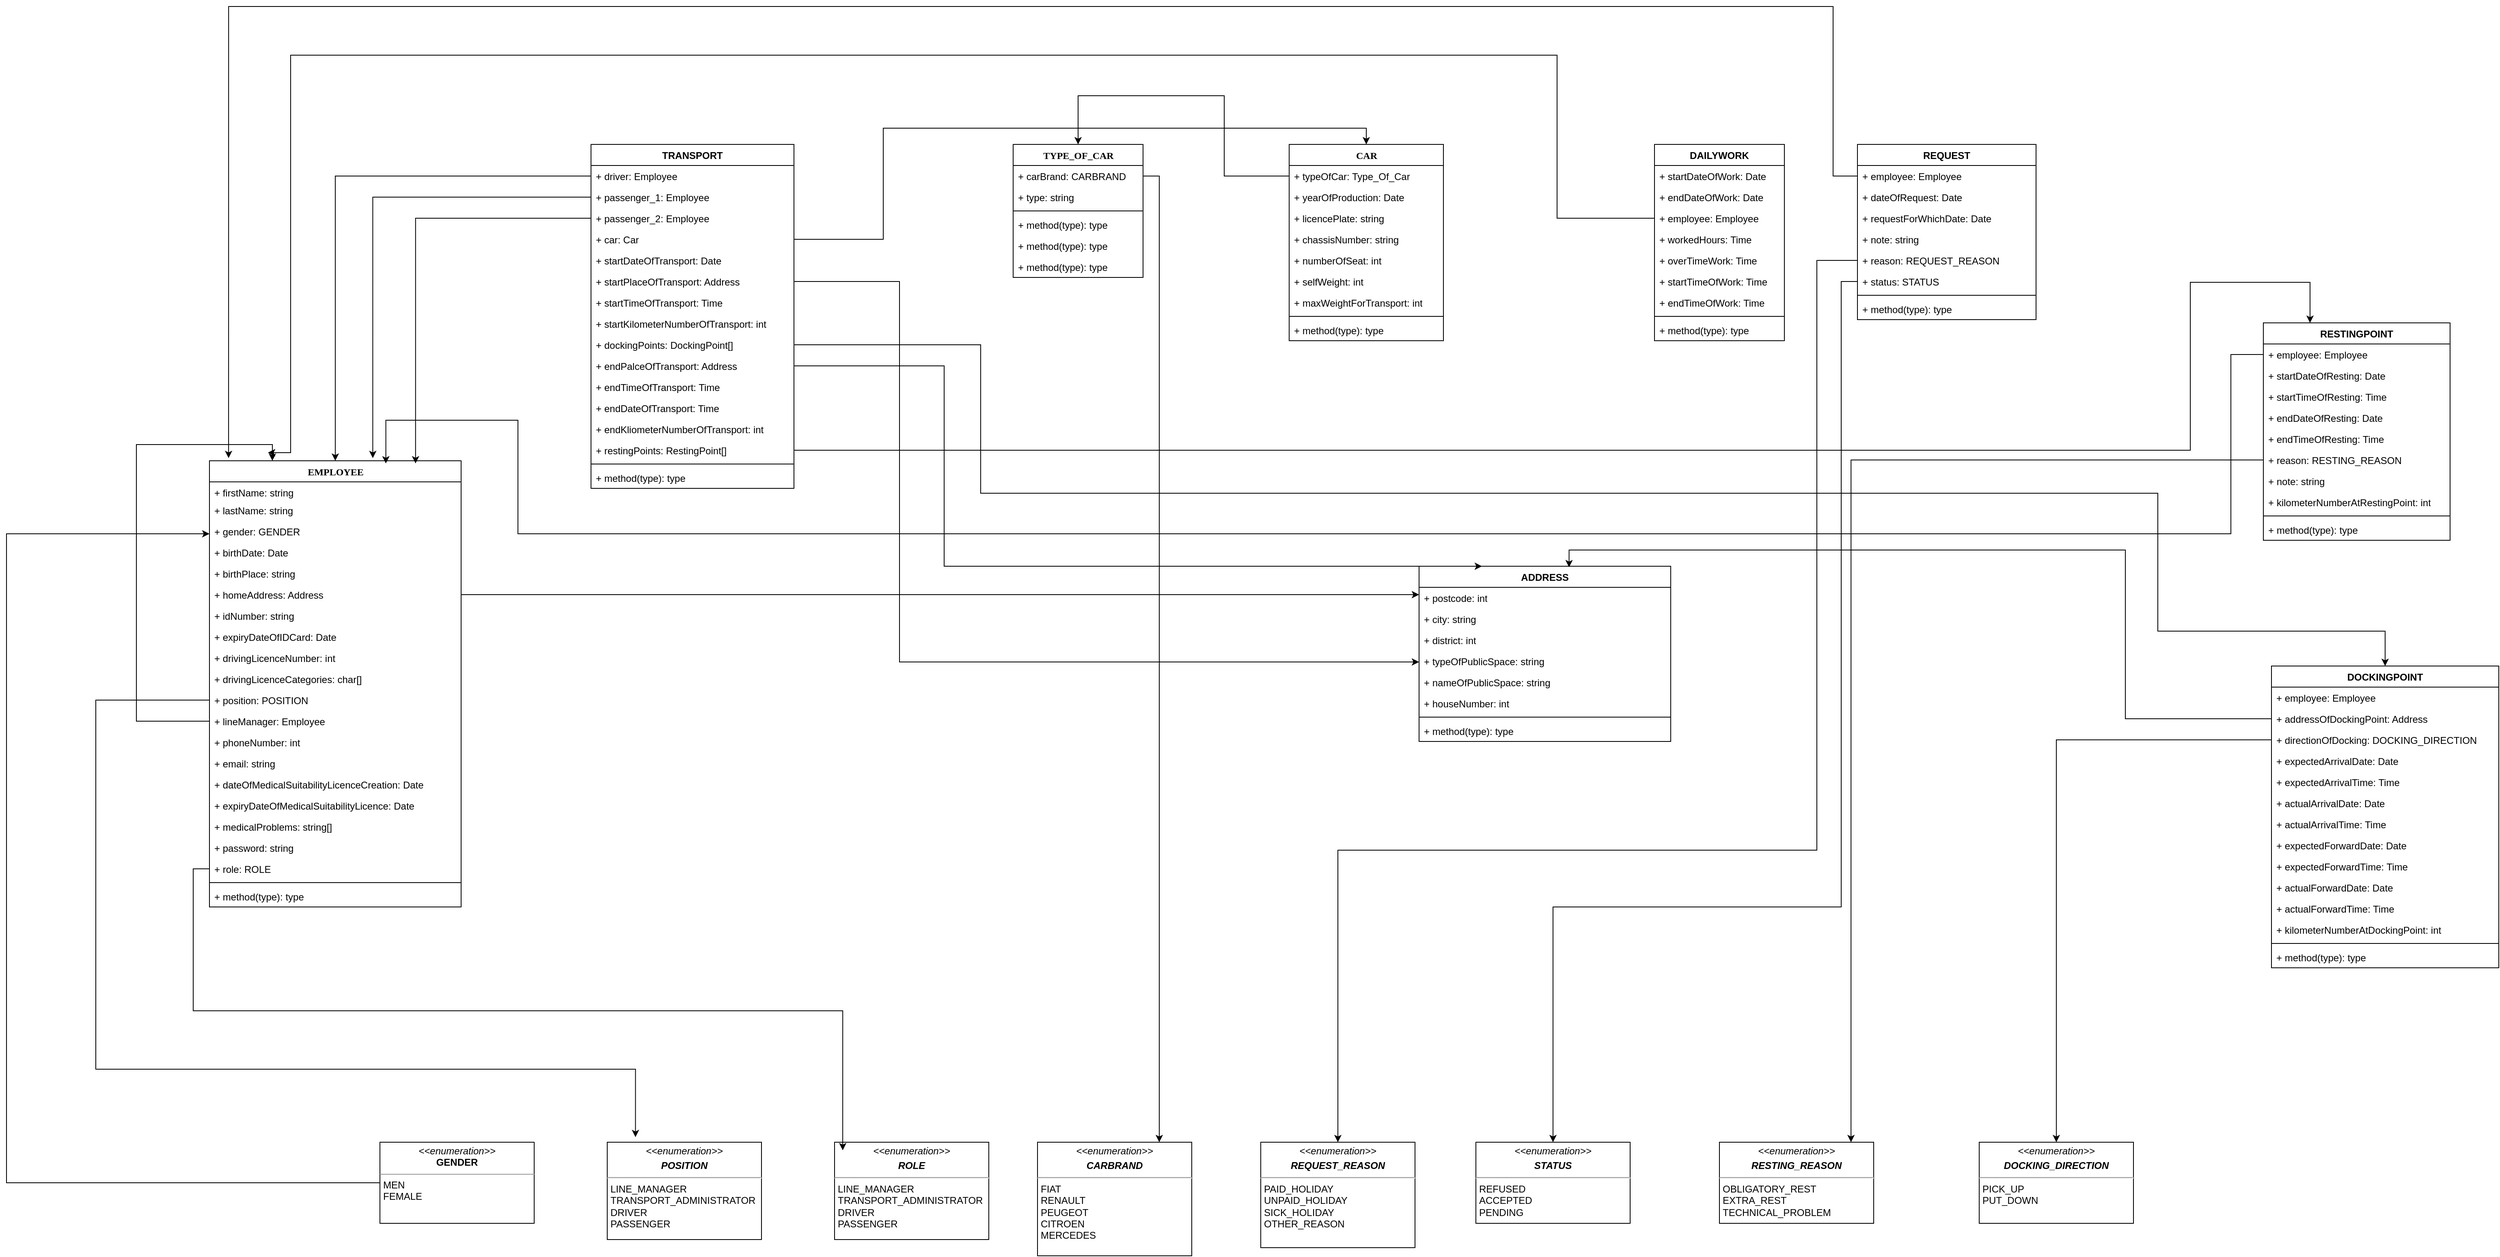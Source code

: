 <mxfile version="22.0.8" type="device">
  <diagram name="Page-1" id="6133507b-19e7-1e82-6fc7-422aa6c4b21f">
    <mxGraphModel dx="5250" dy="2905" grid="1" gridSize="10" guides="1" tooltips="1" connect="1" arrows="1" fold="1" page="1" pageScale="1" pageWidth="1100" pageHeight="850" background="none" math="0" shadow="0">
      <root>
        <mxCell id="0" />
        <mxCell id="1" parent="0" />
        <mxCell id="235556782a83e6d0-1" value="EMPLOYEE" style="swimlane;html=1;fontStyle=1;align=center;verticalAlign=top;childLayout=stackLayout;horizontal=1;startSize=26;horizontalStack=0;resizeParent=1;resizeLast=0;collapsible=1;marginBottom=0;swimlaneFillColor=#ffffff;rounded=0;shadow=0;comic=0;labelBackgroundColor=none;strokeWidth=1;fillColor=none;fontFamily=Verdana;fontSize=12" parent="1" vertex="1">
          <mxGeometry x="270" y="650" width="310" height="550" as="geometry" />
        </mxCell>
        <mxCell id="235556782a83e6d0-2" value="+ firstName: string" style="text;html=1;strokeColor=none;fillColor=none;align=left;verticalAlign=top;spacingLeft=4;spacingRight=4;whiteSpace=wrap;overflow=hidden;rotatable=0;points=[[0,0.5],[1,0.5]];portConstraint=eastwest;" parent="235556782a83e6d0-1" vertex="1">
          <mxGeometry y="26" width="310" height="22" as="geometry" />
        </mxCell>
        <mxCell id="235556782a83e6d0-3" value="+ lastName: string" style="text;html=1;strokeColor=none;fillColor=none;align=left;verticalAlign=top;spacingLeft=4;spacingRight=4;whiteSpace=wrap;overflow=hidden;rotatable=0;points=[[0,0.5],[1,0.5]];portConstraint=eastwest;" parent="235556782a83e6d0-1" vertex="1">
          <mxGeometry y="48" width="310" height="26" as="geometry" />
        </mxCell>
        <mxCell id="235556782a83e6d0-5" value="+ gender: GENDER" style="text;html=1;strokeColor=none;fillColor=none;align=left;verticalAlign=top;spacingLeft=4;spacingRight=4;whiteSpace=wrap;overflow=hidden;rotatable=0;points=[[0,0.5],[1,0.5]];portConstraint=eastwest;" parent="235556782a83e6d0-1" vertex="1">
          <mxGeometry y="74" width="310" height="26" as="geometry" />
        </mxCell>
        <mxCell id="yILXhip7MzarOJGZ_-5O-1" value="+ birthDate: Date" style="text;html=1;strokeColor=none;fillColor=none;align=left;verticalAlign=top;spacingLeft=4;spacingRight=4;whiteSpace=wrap;overflow=hidden;rotatable=0;points=[[0,0.5],[1,0.5]];portConstraint=eastwest;" vertex="1" parent="235556782a83e6d0-1">
          <mxGeometry y="100" width="310" height="26" as="geometry" />
        </mxCell>
        <mxCell id="yILXhip7MzarOJGZ_-5O-2" value="+ birthPlace: string" style="text;html=1;strokeColor=none;fillColor=none;align=left;verticalAlign=top;spacingLeft=4;spacingRight=4;whiteSpace=wrap;overflow=hidden;rotatable=0;points=[[0,0.5],[1,0.5]];portConstraint=eastwest;" vertex="1" parent="235556782a83e6d0-1">
          <mxGeometry y="126" width="310" height="26" as="geometry" />
        </mxCell>
        <mxCell id="yILXhip7MzarOJGZ_-5O-3" value="+ homeAddress: Address" style="text;html=1;strokeColor=none;fillColor=none;align=left;verticalAlign=top;spacingLeft=4;spacingRight=4;whiteSpace=wrap;overflow=hidden;rotatable=0;points=[[0,0.5],[1,0.5]];portConstraint=eastwest;" vertex="1" parent="235556782a83e6d0-1">
          <mxGeometry y="152" width="310" height="26" as="geometry" />
        </mxCell>
        <mxCell id="yILXhip7MzarOJGZ_-5O-4" value="+ idNumber: string" style="text;html=1;strokeColor=none;fillColor=none;align=left;verticalAlign=top;spacingLeft=4;spacingRight=4;whiteSpace=wrap;overflow=hidden;rotatable=0;points=[[0,0.5],[1,0.5]];portConstraint=eastwest;" vertex="1" parent="235556782a83e6d0-1">
          <mxGeometry y="178" width="310" height="26" as="geometry" />
        </mxCell>
        <mxCell id="yILXhip7MzarOJGZ_-5O-5" value="+ expiryDateOfIDCard: Date" style="text;html=1;strokeColor=none;fillColor=none;align=left;verticalAlign=top;spacingLeft=4;spacingRight=4;whiteSpace=wrap;overflow=hidden;rotatable=0;points=[[0,0.5],[1,0.5]];portConstraint=eastwest;" vertex="1" parent="235556782a83e6d0-1">
          <mxGeometry y="204" width="310" height="26" as="geometry" />
        </mxCell>
        <mxCell id="yILXhip7MzarOJGZ_-5O-6" value="+ drivingLicenceNumber: int" style="text;html=1;strokeColor=none;fillColor=none;align=left;verticalAlign=top;spacingLeft=4;spacingRight=4;whiteSpace=wrap;overflow=hidden;rotatable=0;points=[[0,0.5],[1,0.5]];portConstraint=eastwest;" vertex="1" parent="235556782a83e6d0-1">
          <mxGeometry y="230" width="310" height="26" as="geometry" />
        </mxCell>
        <mxCell id="yILXhip7MzarOJGZ_-5O-7" value="+ drivingLicenceCategories: char[]" style="text;html=1;strokeColor=none;fillColor=none;align=left;verticalAlign=top;spacingLeft=4;spacingRight=4;whiteSpace=wrap;overflow=hidden;rotatable=0;points=[[0,0.5],[1,0.5]];portConstraint=eastwest;" vertex="1" parent="235556782a83e6d0-1">
          <mxGeometry y="256" width="310" height="26" as="geometry" />
        </mxCell>
        <mxCell id="yILXhip7MzarOJGZ_-5O-8" value="+ position: POSITION" style="text;html=1;strokeColor=none;fillColor=none;align=left;verticalAlign=top;spacingLeft=4;spacingRight=4;whiteSpace=wrap;overflow=hidden;rotatable=0;points=[[0,0.5],[1,0.5]];portConstraint=eastwest;" vertex="1" parent="235556782a83e6d0-1">
          <mxGeometry y="282" width="310" height="26" as="geometry" />
        </mxCell>
        <mxCell id="yILXhip7MzarOJGZ_-5O-119" style="edgeStyle=orthogonalEdgeStyle;rounded=0;orthogonalLoop=1;jettySize=auto;html=1;exitX=0;exitY=0.5;exitDx=0;exitDy=0;entryX=0.25;entryY=0;entryDx=0;entryDy=0;" edge="1" parent="235556782a83e6d0-1" source="yILXhip7MzarOJGZ_-5O-9" target="235556782a83e6d0-1">
          <mxGeometry relative="1" as="geometry">
            <Array as="points">
              <mxPoint x="-90" y="321" />
              <mxPoint x="-90" y="-20" />
              <mxPoint x="78" y="-20" />
            </Array>
          </mxGeometry>
        </mxCell>
        <mxCell id="yILXhip7MzarOJGZ_-5O-9" value="+ lineManager: Employee" style="text;html=1;strokeColor=none;fillColor=none;align=left;verticalAlign=top;spacingLeft=4;spacingRight=4;whiteSpace=wrap;overflow=hidden;rotatable=0;points=[[0,0.5],[1,0.5]];portConstraint=eastwest;" vertex="1" parent="235556782a83e6d0-1">
          <mxGeometry y="308" width="310" height="26" as="geometry" />
        </mxCell>
        <mxCell id="yILXhip7MzarOJGZ_-5O-10" value="+ phoneNumber: int" style="text;html=1;strokeColor=none;fillColor=none;align=left;verticalAlign=top;spacingLeft=4;spacingRight=4;whiteSpace=wrap;overflow=hidden;rotatable=0;points=[[0,0.5],[1,0.5]];portConstraint=eastwest;" vertex="1" parent="235556782a83e6d0-1">
          <mxGeometry y="334" width="310" height="26" as="geometry" />
        </mxCell>
        <mxCell id="yILXhip7MzarOJGZ_-5O-11" value="+ email: string" style="text;html=1;strokeColor=none;fillColor=none;align=left;verticalAlign=top;spacingLeft=4;spacingRight=4;whiteSpace=wrap;overflow=hidden;rotatable=0;points=[[0,0.5],[1,0.5]];portConstraint=eastwest;" vertex="1" parent="235556782a83e6d0-1">
          <mxGeometry y="360" width="310" height="26" as="geometry" />
        </mxCell>
        <mxCell id="yILXhip7MzarOJGZ_-5O-12" value="+ dateOfMedicalSuitabilityLicenceCreation: Date" style="text;html=1;strokeColor=none;fillColor=none;align=left;verticalAlign=top;spacingLeft=4;spacingRight=4;whiteSpace=wrap;overflow=hidden;rotatable=0;points=[[0,0.5],[1,0.5]];portConstraint=eastwest;" vertex="1" parent="235556782a83e6d0-1">
          <mxGeometry y="386" width="310" height="26" as="geometry" />
        </mxCell>
        <mxCell id="yILXhip7MzarOJGZ_-5O-13" value="+ expiryDateOfMedicalSuitabilityLicence: Date" style="text;html=1;strokeColor=none;fillColor=none;align=left;verticalAlign=top;spacingLeft=4;spacingRight=4;whiteSpace=wrap;overflow=hidden;rotatable=0;points=[[0,0.5],[1,0.5]];portConstraint=eastwest;" vertex="1" parent="235556782a83e6d0-1">
          <mxGeometry y="412" width="310" height="26" as="geometry" />
        </mxCell>
        <mxCell id="yILXhip7MzarOJGZ_-5O-14" value="+ medicalProblems: string[]" style="text;html=1;strokeColor=none;fillColor=none;align=left;verticalAlign=top;spacingLeft=4;spacingRight=4;whiteSpace=wrap;overflow=hidden;rotatable=0;points=[[0,0.5],[1,0.5]];portConstraint=eastwest;" vertex="1" parent="235556782a83e6d0-1">
          <mxGeometry y="438" width="310" height="26" as="geometry" />
        </mxCell>
        <mxCell id="yILXhip7MzarOJGZ_-5O-15" value="+ password: string" style="text;html=1;strokeColor=none;fillColor=none;align=left;verticalAlign=top;spacingLeft=4;spacingRight=4;whiteSpace=wrap;overflow=hidden;rotatable=0;points=[[0,0.5],[1,0.5]];portConstraint=eastwest;" vertex="1" parent="235556782a83e6d0-1">
          <mxGeometry y="464" width="310" height="26" as="geometry" />
        </mxCell>
        <mxCell id="yILXhip7MzarOJGZ_-5O-16" value="+ role: ROLE" style="text;html=1;strokeColor=none;fillColor=none;align=left;verticalAlign=top;spacingLeft=4;spacingRight=4;whiteSpace=wrap;overflow=hidden;rotatable=0;points=[[0,0.5],[1,0.5]];portConstraint=eastwest;" vertex="1" parent="235556782a83e6d0-1">
          <mxGeometry y="490" width="310" height="26" as="geometry" />
        </mxCell>
        <mxCell id="235556782a83e6d0-6" value="" style="line;html=1;strokeWidth=1;fillColor=none;align=left;verticalAlign=middle;spacingTop=-1;spacingLeft=3;spacingRight=3;rotatable=0;labelPosition=right;points=[];portConstraint=eastwest;" parent="235556782a83e6d0-1" vertex="1">
          <mxGeometry y="516" width="310" height="8" as="geometry" />
        </mxCell>
        <mxCell id="235556782a83e6d0-7" value="+ method(type): type" style="text;html=1;strokeColor=none;fillColor=none;align=left;verticalAlign=top;spacingLeft=4;spacingRight=4;whiteSpace=wrap;overflow=hidden;rotatable=0;points=[[0,0.5],[1,0.5]];portConstraint=eastwest;" parent="235556782a83e6d0-1" vertex="1">
          <mxGeometry y="524" width="310" height="26" as="geometry" />
        </mxCell>
        <mxCell id="78961159f06e98e8-17" value="CAR" style="swimlane;html=1;fontStyle=1;align=center;verticalAlign=top;childLayout=stackLayout;horizontal=1;startSize=26;horizontalStack=0;resizeParent=1;resizeLast=0;collapsible=1;marginBottom=0;swimlaneFillColor=#ffffff;rounded=0;shadow=0;comic=0;labelBackgroundColor=none;strokeWidth=1;fillColor=none;fontFamily=Verdana;fontSize=12" parent="1" vertex="1">
          <mxGeometry x="1600" y="260" width="190" height="242" as="geometry" />
        </mxCell>
        <mxCell id="78961159f06e98e8-23" value="+ typeOfCar: Type_Of_Car" style="text;html=1;strokeColor=none;fillColor=none;align=left;verticalAlign=top;spacingLeft=4;spacingRight=4;whiteSpace=wrap;overflow=hidden;rotatable=0;points=[[0,0.5],[1,0.5]];portConstraint=eastwest;" parent="78961159f06e98e8-17" vertex="1">
          <mxGeometry y="26" width="190" height="26" as="geometry" />
        </mxCell>
        <mxCell id="78961159f06e98e8-24" value="+ yearOfProduction: Date" style="text;html=1;strokeColor=none;fillColor=none;align=left;verticalAlign=top;spacingLeft=4;spacingRight=4;whiteSpace=wrap;overflow=hidden;rotatable=0;points=[[0,0.5],[1,0.5]];portConstraint=eastwest;" parent="78961159f06e98e8-17" vertex="1">
          <mxGeometry y="52" width="190" height="26" as="geometry" />
        </mxCell>
        <mxCell id="yILXhip7MzarOJGZ_-5O-17" value="+ licencePlate: string" style="text;html=1;strokeColor=none;fillColor=none;align=left;verticalAlign=top;spacingLeft=4;spacingRight=4;whiteSpace=wrap;overflow=hidden;rotatable=0;points=[[0,0.5],[1,0.5]];portConstraint=eastwest;" vertex="1" parent="78961159f06e98e8-17">
          <mxGeometry y="78" width="190" height="26" as="geometry" />
        </mxCell>
        <mxCell id="yILXhip7MzarOJGZ_-5O-18" value="+ chassisNumber: string" style="text;html=1;strokeColor=none;fillColor=none;align=left;verticalAlign=top;spacingLeft=4;spacingRight=4;whiteSpace=wrap;overflow=hidden;rotatable=0;points=[[0,0.5],[1,0.5]];portConstraint=eastwest;" vertex="1" parent="78961159f06e98e8-17">
          <mxGeometry y="104" width="190" height="26" as="geometry" />
        </mxCell>
        <mxCell id="yILXhip7MzarOJGZ_-5O-20" value="+ numberOfSeat: int" style="text;html=1;strokeColor=none;fillColor=none;align=left;verticalAlign=top;spacingLeft=4;spacingRight=4;whiteSpace=wrap;overflow=hidden;rotatable=0;points=[[0,0.5],[1,0.5]];portConstraint=eastwest;" vertex="1" parent="78961159f06e98e8-17">
          <mxGeometry y="130" width="190" height="26" as="geometry" />
        </mxCell>
        <mxCell id="yILXhip7MzarOJGZ_-5O-21" value="+ selfWeight: int" style="text;html=1;strokeColor=none;fillColor=none;align=left;verticalAlign=top;spacingLeft=4;spacingRight=4;whiteSpace=wrap;overflow=hidden;rotatable=0;points=[[0,0.5],[1,0.5]];portConstraint=eastwest;" vertex="1" parent="78961159f06e98e8-17">
          <mxGeometry y="156" width="190" height="26" as="geometry" />
        </mxCell>
        <mxCell id="yILXhip7MzarOJGZ_-5O-22" value="+ maxWeightForTransport: int" style="text;html=1;strokeColor=none;fillColor=none;align=left;verticalAlign=top;spacingLeft=4;spacingRight=4;whiteSpace=wrap;overflow=hidden;rotatable=0;points=[[0,0.5],[1,0.5]];portConstraint=eastwest;" vertex="1" parent="78961159f06e98e8-17">
          <mxGeometry y="182" width="190" height="26" as="geometry" />
        </mxCell>
        <mxCell id="78961159f06e98e8-19" value="" style="line;html=1;strokeWidth=1;fillColor=none;align=left;verticalAlign=middle;spacingTop=-1;spacingLeft=3;spacingRight=3;rotatable=0;labelPosition=right;points=[];portConstraint=eastwest;" parent="78961159f06e98e8-17" vertex="1">
          <mxGeometry y="208" width="190" height="8" as="geometry" />
        </mxCell>
        <mxCell id="78961159f06e98e8-27" value="+ method(type): type" style="text;html=1;strokeColor=none;fillColor=none;align=left;verticalAlign=top;spacingLeft=4;spacingRight=4;whiteSpace=wrap;overflow=hidden;rotatable=0;points=[[0,0.5],[1,0.5]];portConstraint=eastwest;" parent="78961159f06e98e8-17" vertex="1">
          <mxGeometry y="216" width="190" height="26" as="geometry" />
        </mxCell>
        <mxCell id="78961159f06e98e8-43" value="TYPE_OF_CAR" style="swimlane;html=1;fontStyle=1;align=center;verticalAlign=top;childLayout=stackLayout;horizontal=1;startSize=26;horizontalStack=0;resizeParent=1;resizeLast=0;collapsible=1;marginBottom=0;swimlaneFillColor=#ffffff;rounded=0;shadow=0;comic=0;labelBackgroundColor=none;strokeWidth=1;fillColor=none;fontFamily=Verdana;fontSize=12" parent="1" vertex="1">
          <mxGeometry x="1260" y="260" width="160" height="164" as="geometry" />
        </mxCell>
        <mxCell id="78961159f06e98e8-44" value="+ carBrand: CARBRAND" style="text;html=1;strokeColor=none;fillColor=none;align=left;verticalAlign=top;spacingLeft=4;spacingRight=4;whiteSpace=wrap;overflow=hidden;rotatable=0;points=[[0,0.5],[1,0.5]];portConstraint=eastwest;" parent="78961159f06e98e8-43" vertex="1">
          <mxGeometry y="26" width="160" height="26" as="geometry" />
        </mxCell>
        <mxCell id="78961159f06e98e8-45" value="+ type: string" style="text;html=1;strokeColor=none;fillColor=none;align=left;verticalAlign=top;spacingLeft=4;spacingRight=4;whiteSpace=wrap;overflow=hidden;rotatable=0;points=[[0,0.5],[1,0.5]];portConstraint=eastwest;" parent="78961159f06e98e8-43" vertex="1">
          <mxGeometry y="52" width="160" height="26" as="geometry" />
        </mxCell>
        <mxCell id="78961159f06e98e8-51" value="" style="line;html=1;strokeWidth=1;fillColor=none;align=left;verticalAlign=middle;spacingTop=-1;spacingLeft=3;spacingRight=3;rotatable=0;labelPosition=right;points=[];portConstraint=eastwest;" parent="78961159f06e98e8-43" vertex="1">
          <mxGeometry y="78" width="160" height="8" as="geometry" />
        </mxCell>
        <mxCell id="78961159f06e98e8-52" value="+ method(type): type" style="text;html=1;strokeColor=none;fillColor=none;align=left;verticalAlign=top;spacingLeft=4;spacingRight=4;whiteSpace=wrap;overflow=hidden;rotatable=0;points=[[0,0.5],[1,0.5]];portConstraint=eastwest;" parent="78961159f06e98e8-43" vertex="1">
          <mxGeometry y="86" width="160" height="26" as="geometry" />
        </mxCell>
        <mxCell id="b94bc138ca980ef-2" value="+ method(type): type" style="text;html=1;strokeColor=none;fillColor=none;align=left;verticalAlign=top;spacingLeft=4;spacingRight=4;whiteSpace=wrap;overflow=hidden;rotatable=0;points=[[0,0.5],[1,0.5]];portConstraint=eastwest;" parent="78961159f06e98e8-43" vertex="1">
          <mxGeometry y="112" width="160" height="26" as="geometry" />
        </mxCell>
        <mxCell id="b94bc138ca980ef-3" value="+ method(type): type" style="text;html=1;strokeColor=none;fillColor=none;align=left;verticalAlign=top;spacingLeft=4;spacingRight=4;whiteSpace=wrap;overflow=hidden;rotatable=0;points=[[0,0.5],[1,0.5]];portConstraint=eastwest;" parent="78961159f06e98e8-43" vertex="1">
          <mxGeometry y="138" width="160" height="26" as="geometry" />
        </mxCell>
        <mxCell id="yILXhip7MzarOJGZ_-5O-23" value="TRANSPORT" style="swimlane;fontStyle=1;align=center;verticalAlign=top;childLayout=stackLayout;horizontal=1;startSize=26;horizontalStack=0;resizeParent=1;resizeParentMax=0;resizeLast=0;collapsible=1;marginBottom=0;whiteSpace=wrap;html=1;" vertex="1" parent="1">
          <mxGeometry x="740" y="260" width="250" height="424" as="geometry" />
        </mxCell>
        <mxCell id="yILXhip7MzarOJGZ_-5O-24" value="+ driver: Employee" style="text;strokeColor=none;fillColor=none;align=left;verticalAlign=top;spacingLeft=4;spacingRight=4;overflow=hidden;rotatable=0;points=[[0,0.5],[1,0.5]];portConstraint=eastwest;whiteSpace=wrap;html=1;" vertex="1" parent="yILXhip7MzarOJGZ_-5O-23">
          <mxGeometry y="26" width="250" height="26" as="geometry" />
        </mxCell>
        <mxCell id="yILXhip7MzarOJGZ_-5O-27" value="+ passenger_1: Employee" style="text;strokeColor=none;fillColor=none;align=left;verticalAlign=top;spacingLeft=4;spacingRight=4;overflow=hidden;rotatable=0;points=[[0,0.5],[1,0.5]];portConstraint=eastwest;whiteSpace=wrap;html=1;" vertex="1" parent="yILXhip7MzarOJGZ_-5O-23">
          <mxGeometry y="52" width="250" height="26" as="geometry" />
        </mxCell>
        <mxCell id="yILXhip7MzarOJGZ_-5O-28" value="+ passenger_2: Employee" style="text;strokeColor=none;fillColor=none;align=left;verticalAlign=top;spacingLeft=4;spacingRight=4;overflow=hidden;rotatable=0;points=[[0,0.5],[1,0.5]];portConstraint=eastwest;whiteSpace=wrap;html=1;" vertex="1" parent="yILXhip7MzarOJGZ_-5O-23">
          <mxGeometry y="78" width="250" height="26" as="geometry" />
        </mxCell>
        <mxCell id="yILXhip7MzarOJGZ_-5O-29" value="+ car: Car" style="text;strokeColor=none;fillColor=none;align=left;verticalAlign=top;spacingLeft=4;spacingRight=4;overflow=hidden;rotatable=0;points=[[0,0.5],[1,0.5]];portConstraint=eastwest;whiteSpace=wrap;html=1;" vertex="1" parent="yILXhip7MzarOJGZ_-5O-23">
          <mxGeometry y="104" width="250" height="26" as="geometry" />
        </mxCell>
        <mxCell id="yILXhip7MzarOJGZ_-5O-30" value="+ startDateOfTransport: Date" style="text;strokeColor=none;fillColor=none;align=left;verticalAlign=top;spacingLeft=4;spacingRight=4;overflow=hidden;rotatable=0;points=[[0,0.5],[1,0.5]];portConstraint=eastwest;whiteSpace=wrap;html=1;" vertex="1" parent="yILXhip7MzarOJGZ_-5O-23">
          <mxGeometry y="130" width="250" height="26" as="geometry" />
        </mxCell>
        <mxCell id="yILXhip7MzarOJGZ_-5O-31" value="+ startPlaceOfTransport: Address" style="text;strokeColor=none;fillColor=none;align=left;verticalAlign=top;spacingLeft=4;spacingRight=4;overflow=hidden;rotatable=0;points=[[0,0.5],[1,0.5]];portConstraint=eastwest;whiteSpace=wrap;html=1;" vertex="1" parent="yILXhip7MzarOJGZ_-5O-23">
          <mxGeometry y="156" width="250" height="26" as="geometry" />
        </mxCell>
        <mxCell id="yILXhip7MzarOJGZ_-5O-32" value="+ startTimeOfTransport: Time" style="text;strokeColor=none;fillColor=none;align=left;verticalAlign=top;spacingLeft=4;spacingRight=4;overflow=hidden;rotatable=0;points=[[0,0.5],[1,0.5]];portConstraint=eastwest;whiteSpace=wrap;html=1;" vertex="1" parent="yILXhip7MzarOJGZ_-5O-23">
          <mxGeometry y="182" width="250" height="26" as="geometry" />
        </mxCell>
        <mxCell id="yILXhip7MzarOJGZ_-5O-33" value="+ startKilometerNumberOfTransport: int" style="text;strokeColor=none;fillColor=none;align=left;verticalAlign=top;spacingLeft=4;spacingRight=4;overflow=hidden;rotatable=0;points=[[0,0.5],[1,0.5]];portConstraint=eastwest;whiteSpace=wrap;html=1;" vertex="1" parent="yILXhip7MzarOJGZ_-5O-23">
          <mxGeometry y="208" width="250" height="26" as="geometry" />
        </mxCell>
        <mxCell id="yILXhip7MzarOJGZ_-5O-34" value="+ dockingPoints: DockingPoint[]" style="text;strokeColor=none;fillColor=none;align=left;verticalAlign=top;spacingLeft=4;spacingRight=4;overflow=hidden;rotatable=0;points=[[0,0.5],[1,0.5]];portConstraint=eastwest;whiteSpace=wrap;html=1;" vertex="1" parent="yILXhip7MzarOJGZ_-5O-23">
          <mxGeometry y="234" width="250" height="26" as="geometry" />
        </mxCell>
        <mxCell id="yILXhip7MzarOJGZ_-5O-39" value="+ endPalceOfTransport: Address" style="text;strokeColor=none;fillColor=none;align=left;verticalAlign=top;spacingLeft=4;spacingRight=4;overflow=hidden;rotatable=0;points=[[0,0.5],[1,0.5]];portConstraint=eastwest;whiteSpace=wrap;html=1;" vertex="1" parent="yILXhip7MzarOJGZ_-5O-23">
          <mxGeometry y="260" width="250" height="26" as="geometry" />
        </mxCell>
        <mxCell id="yILXhip7MzarOJGZ_-5O-40" value="+ endTimeOfTransport: Time" style="text;strokeColor=none;fillColor=none;align=left;verticalAlign=top;spacingLeft=4;spacingRight=4;overflow=hidden;rotatable=0;points=[[0,0.5],[1,0.5]];portConstraint=eastwest;whiteSpace=wrap;html=1;" vertex="1" parent="yILXhip7MzarOJGZ_-5O-23">
          <mxGeometry y="286" width="250" height="26" as="geometry" />
        </mxCell>
        <mxCell id="yILXhip7MzarOJGZ_-5O-41" value="+ endDateOfTransport: Time" style="text;strokeColor=none;fillColor=none;align=left;verticalAlign=top;spacingLeft=4;spacingRight=4;overflow=hidden;rotatable=0;points=[[0,0.5],[1,0.5]];portConstraint=eastwest;whiteSpace=wrap;html=1;" vertex="1" parent="yILXhip7MzarOJGZ_-5O-23">
          <mxGeometry y="312" width="250" height="26" as="geometry" />
        </mxCell>
        <mxCell id="yILXhip7MzarOJGZ_-5O-42" value="+ endKliometerNumberOfTransport: int" style="text;strokeColor=none;fillColor=none;align=left;verticalAlign=top;spacingLeft=4;spacingRight=4;overflow=hidden;rotatable=0;points=[[0,0.5],[1,0.5]];portConstraint=eastwest;whiteSpace=wrap;html=1;" vertex="1" parent="yILXhip7MzarOJGZ_-5O-23">
          <mxGeometry y="338" width="250" height="26" as="geometry" />
        </mxCell>
        <mxCell id="yILXhip7MzarOJGZ_-5O-43" value="+ restingPoints: RestingPoint[]" style="text;strokeColor=none;fillColor=none;align=left;verticalAlign=top;spacingLeft=4;spacingRight=4;overflow=hidden;rotatable=0;points=[[0,0.5],[1,0.5]];portConstraint=eastwest;whiteSpace=wrap;html=1;" vertex="1" parent="yILXhip7MzarOJGZ_-5O-23">
          <mxGeometry y="364" width="250" height="26" as="geometry" />
        </mxCell>
        <mxCell id="yILXhip7MzarOJGZ_-5O-25" value="" style="line;strokeWidth=1;fillColor=none;align=left;verticalAlign=middle;spacingTop=-1;spacingLeft=3;spacingRight=3;rotatable=0;labelPosition=right;points=[];portConstraint=eastwest;strokeColor=inherit;" vertex="1" parent="yILXhip7MzarOJGZ_-5O-23">
          <mxGeometry y="390" width="250" height="8" as="geometry" />
        </mxCell>
        <mxCell id="yILXhip7MzarOJGZ_-5O-26" value="+ method(type): type" style="text;strokeColor=none;fillColor=none;align=left;verticalAlign=top;spacingLeft=4;spacingRight=4;overflow=hidden;rotatable=0;points=[[0,0.5],[1,0.5]];portConstraint=eastwest;whiteSpace=wrap;html=1;" vertex="1" parent="yILXhip7MzarOJGZ_-5O-23">
          <mxGeometry y="398" width="250" height="26" as="geometry" />
        </mxCell>
        <mxCell id="yILXhip7MzarOJGZ_-5O-48" value="DAILYWORK" style="swimlane;fontStyle=1;align=center;verticalAlign=top;childLayout=stackLayout;horizontal=1;startSize=26;horizontalStack=0;resizeParent=1;resizeParentMax=0;resizeLast=0;collapsible=1;marginBottom=0;whiteSpace=wrap;html=1;" vertex="1" parent="1">
          <mxGeometry x="2050" y="260" width="160" height="242" as="geometry" />
        </mxCell>
        <mxCell id="yILXhip7MzarOJGZ_-5O-49" value="+ startDateOfWork: Date" style="text;strokeColor=none;fillColor=none;align=left;verticalAlign=top;spacingLeft=4;spacingRight=4;overflow=hidden;rotatable=0;points=[[0,0.5],[1,0.5]];portConstraint=eastwest;whiteSpace=wrap;html=1;" vertex="1" parent="yILXhip7MzarOJGZ_-5O-48">
          <mxGeometry y="26" width="160" height="26" as="geometry" />
        </mxCell>
        <mxCell id="yILXhip7MzarOJGZ_-5O-56" value="+ endDateOfWork: Date" style="text;strokeColor=none;fillColor=none;align=left;verticalAlign=top;spacingLeft=4;spacingRight=4;overflow=hidden;rotatable=0;points=[[0,0.5],[1,0.5]];portConstraint=eastwest;whiteSpace=wrap;html=1;" vertex="1" parent="yILXhip7MzarOJGZ_-5O-48">
          <mxGeometry y="52" width="160" height="26" as="geometry" />
        </mxCell>
        <mxCell id="yILXhip7MzarOJGZ_-5O-132" style="edgeStyle=orthogonalEdgeStyle;rounded=0;orthogonalLoop=1;jettySize=auto;html=1;" edge="1" parent="yILXhip7MzarOJGZ_-5O-48" source="yILXhip7MzarOJGZ_-5O-52">
          <mxGeometry relative="1" as="geometry">
            <mxPoint x="-1708" y="380" as="targetPoint" />
            <Array as="points">
              <mxPoint x="-120" y="91" />
              <mxPoint x="-120" y="-110" />
              <mxPoint x="-1680" y="-110" />
              <mxPoint x="-1680" y="380" />
            </Array>
          </mxGeometry>
        </mxCell>
        <mxCell id="yILXhip7MzarOJGZ_-5O-52" value="+ employee: Employee" style="text;strokeColor=none;fillColor=none;align=left;verticalAlign=top;spacingLeft=4;spacingRight=4;overflow=hidden;rotatable=0;points=[[0,0.5],[1,0.5]];portConstraint=eastwest;whiteSpace=wrap;html=1;" vertex="1" parent="yILXhip7MzarOJGZ_-5O-48">
          <mxGeometry y="78" width="160" height="26" as="geometry" />
        </mxCell>
        <mxCell id="yILXhip7MzarOJGZ_-5O-53" value="+ workedHours: Time" style="text;strokeColor=none;fillColor=none;align=left;verticalAlign=top;spacingLeft=4;spacingRight=4;overflow=hidden;rotatable=0;points=[[0,0.5],[1,0.5]];portConstraint=eastwest;whiteSpace=wrap;html=1;" vertex="1" parent="yILXhip7MzarOJGZ_-5O-48">
          <mxGeometry y="104" width="160" height="26" as="geometry" />
        </mxCell>
        <mxCell id="yILXhip7MzarOJGZ_-5O-54" value="+ overTimeWork: Time" style="text;strokeColor=none;fillColor=none;align=left;verticalAlign=top;spacingLeft=4;spacingRight=4;overflow=hidden;rotatable=0;points=[[0,0.5],[1,0.5]];portConstraint=eastwest;whiteSpace=wrap;html=1;" vertex="1" parent="yILXhip7MzarOJGZ_-5O-48">
          <mxGeometry y="130" width="160" height="26" as="geometry" />
        </mxCell>
        <mxCell id="yILXhip7MzarOJGZ_-5O-55" value="+ startTimeOfWork: Time" style="text;strokeColor=none;fillColor=none;align=left;verticalAlign=top;spacingLeft=4;spacingRight=4;overflow=hidden;rotatable=0;points=[[0,0.5],[1,0.5]];portConstraint=eastwest;whiteSpace=wrap;html=1;" vertex="1" parent="yILXhip7MzarOJGZ_-5O-48">
          <mxGeometry y="156" width="160" height="26" as="geometry" />
        </mxCell>
        <mxCell id="yILXhip7MzarOJGZ_-5O-57" value="+ endTimeOfWork: Time" style="text;strokeColor=none;fillColor=none;align=left;verticalAlign=top;spacingLeft=4;spacingRight=4;overflow=hidden;rotatable=0;points=[[0,0.5],[1,0.5]];portConstraint=eastwest;whiteSpace=wrap;html=1;" vertex="1" parent="yILXhip7MzarOJGZ_-5O-48">
          <mxGeometry y="182" width="160" height="26" as="geometry" />
        </mxCell>
        <mxCell id="yILXhip7MzarOJGZ_-5O-50" value="" style="line;strokeWidth=1;fillColor=none;align=left;verticalAlign=middle;spacingTop=-1;spacingLeft=3;spacingRight=3;rotatable=0;labelPosition=right;points=[];portConstraint=eastwest;strokeColor=inherit;" vertex="1" parent="yILXhip7MzarOJGZ_-5O-48">
          <mxGeometry y="208" width="160" height="8" as="geometry" />
        </mxCell>
        <mxCell id="yILXhip7MzarOJGZ_-5O-51" value="+ method(type): type" style="text;strokeColor=none;fillColor=none;align=left;verticalAlign=top;spacingLeft=4;spacingRight=4;overflow=hidden;rotatable=0;points=[[0,0.5],[1,0.5]];portConstraint=eastwest;whiteSpace=wrap;html=1;" vertex="1" parent="yILXhip7MzarOJGZ_-5O-48">
          <mxGeometry y="216" width="160" height="26" as="geometry" />
        </mxCell>
        <mxCell id="yILXhip7MzarOJGZ_-5O-58" value="REQUEST" style="swimlane;fontStyle=1;align=center;verticalAlign=top;childLayout=stackLayout;horizontal=1;startSize=26;horizontalStack=0;resizeParent=1;resizeParentMax=0;resizeLast=0;collapsible=1;marginBottom=0;whiteSpace=wrap;html=1;" vertex="1" parent="1">
          <mxGeometry x="2300" y="260" width="220" height="216" as="geometry" />
        </mxCell>
        <mxCell id="yILXhip7MzarOJGZ_-5O-59" value="+ employee: Employee" style="text;strokeColor=none;fillColor=none;align=left;verticalAlign=top;spacingLeft=4;spacingRight=4;overflow=hidden;rotatable=0;points=[[0,0.5],[1,0.5]];portConstraint=eastwest;whiteSpace=wrap;html=1;" vertex="1" parent="yILXhip7MzarOJGZ_-5O-58">
          <mxGeometry y="26" width="220" height="26" as="geometry" />
        </mxCell>
        <mxCell id="yILXhip7MzarOJGZ_-5O-62" value="+ dateOfRequest: Date" style="text;strokeColor=none;fillColor=none;align=left;verticalAlign=top;spacingLeft=4;spacingRight=4;overflow=hidden;rotatable=0;points=[[0,0.5],[1,0.5]];portConstraint=eastwest;whiteSpace=wrap;html=1;" vertex="1" parent="yILXhip7MzarOJGZ_-5O-58">
          <mxGeometry y="52" width="220" height="26" as="geometry" />
        </mxCell>
        <mxCell id="yILXhip7MzarOJGZ_-5O-63" value="+ requestForWhichDate: Date" style="text;strokeColor=none;fillColor=none;align=left;verticalAlign=top;spacingLeft=4;spacingRight=4;overflow=hidden;rotatable=0;points=[[0,0.5],[1,0.5]];portConstraint=eastwest;whiteSpace=wrap;html=1;" vertex="1" parent="yILXhip7MzarOJGZ_-5O-58">
          <mxGeometry y="78" width="220" height="26" as="geometry" />
        </mxCell>
        <mxCell id="yILXhip7MzarOJGZ_-5O-64" value="+ note: string" style="text;strokeColor=none;fillColor=none;align=left;verticalAlign=top;spacingLeft=4;spacingRight=4;overflow=hidden;rotatable=0;points=[[0,0.5],[1,0.5]];portConstraint=eastwest;whiteSpace=wrap;html=1;" vertex="1" parent="yILXhip7MzarOJGZ_-5O-58">
          <mxGeometry y="104" width="220" height="26" as="geometry" />
        </mxCell>
        <mxCell id="yILXhip7MzarOJGZ_-5O-65" value="+ reason: REQUEST_REASON" style="text;strokeColor=none;fillColor=none;align=left;verticalAlign=top;spacingLeft=4;spacingRight=4;overflow=hidden;rotatable=0;points=[[0,0.5],[1,0.5]];portConstraint=eastwest;whiteSpace=wrap;html=1;" vertex="1" parent="yILXhip7MzarOJGZ_-5O-58">
          <mxGeometry y="130" width="220" height="26" as="geometry" />
        </mxCell>
        <mxCell id="yILXhip7MzarOJGZ_-5O-66" value="+ status: STATUS" style="text;strokeColor=none;fillColor=none;align=left;verticalAlign=top;spacingLeft=4;spacingRight=4;overflow=hidden;rotatable=0;points=[[0,0.5],[1,0.5]];portConstraint=eastwest;whiteSpace=wrap;html=1;" vertex="1" parent="yILXhip7MzarOJGZ_-5O-58">
          <mxGeometry y="156" width="220" height="26" as="geometry" />
        </mxCell>
        <mxCell id="yILXhip7MzarOJGZ_-5O-60" value="" style="line;strokeWidth=1;fillColor=none;align=left;verticalAlign=middle;spacingTop=-1;spacingLeft=3;spacingRight=3;rotatable=0;labelPosition=right;points=[];portConstraint=eastwest;strokeColor=inherit;" vertex="1" parent="yILXhip7MzarOJGZ_-5O-58">
          <mxGeometry y="182" width="220" height="8" as="geometry" />
        </mxCell>
        <mxCell id="yILXhip7MzarOJGZ_-5O-61" value="+ method(type): type" style="text;strokeColor=none;fillColor=none;align=left;verticalAlign=top;spacingLeft=4;spacingRight=4;overflow=hidden;rotatable=0;points=[[0,0.5],[1,0.5]];portConstraint=eastwest;whiteSpace=wrap;html=1;" vertex="1" parent="yILXhip7MzarOJGZ_-5O-58">
          <mxGeometry y="190" width="220" height="26" as="geometry" />
        </mxCell>
        <mxCell id="yILXhip7MzarOJGZ_-5O-67" value="ADDRESS" style="swimlane;fontStyle=1;align=center;verticalAlign=top;childLayout=stackLayout;horizontal=1;startSize=26;horizontalStack=0;resizeParent=1;resizeParentMax=0;resizeLast=0;collapsible=1;marginBottom=0;whiteSpace=wrap;html=1;" vertex="1" parent="1">
          <mxGeometry x="1760" y="780" width="310" height="216" as="geometry" />
        </mxCell>
        <mxCell id="yILXhip7MzarOJGZ_-5O-68" value="+ postcode: int" style="text;strokeColor=none;fillColor=none;align=left;verticalAlign=top;spacingLeft=4;spacingRight=4;overflow=hidden;rotatable=0;points=[[0,0.5],[1,0.5]];portConstraint=eastwest;whiteSpace=wrap;html=1;" vertex="1" parent="yILXhip7MzarOJGZ_-5O-67">
          <mxGeometry y="26" width="310" height="26" as="geometry" />
        </mxCell>
        <mxCell id="yILXhip7MzarOJGZ_-5O-71" value="+ city: string" style="text;strokeColor=none;fillColor=none;align=left;verticalAlign=top;spacingLeft=4;spacingRight=4;overflow=hidden;rotatable=0;points=[[0,0.5],[1,0.5]];portConstraint=eastwest;whiteSpace=wrap;html=1;" vertex="1" parent="yILXhip7MzarOJGZ_-5O-67">
          <mxGeometry y="52" width="310" height="26" as="geometry" />
        </mxCell>
        <mxCell id="yILXhip7MzarOJGZ_-5O-72" value="+ district: int" style="text;strokeColor=none;fillColor=none;align=left;verticalAlign=top;spacingLeft=4;spacingRight=4;overflow=hidden;rotatable=0;points=[[0,0.5],[1,0.5]];portConstraint=eastwest;whiteSpace=wrap;html=1;" vertex="1" parent="yILXhip7MzarOJGZ_-5O-67">
          <mxGeometry y="78" width="310" height="26" as="geometry" />
        </mxCell>
        <mxCell id="yILXhip7MzarOJGZ_-5O-73" value="+ typeOfPublicSpace: string" style="text;strokeColor=none;fillColor=none;align=left;verticalAlign=top;spacingLeft=4;spacingRight=4;overflow=hidden;rotatable=0;points=[[0,0.5],[1,0.5]];portConstraint=eastwest;whiteSpace=wrap;html=1;" vertex="1" parent="yILXhip7MzarOJGZ_-5O-67">
          <mxGeometry y="104" width="310" height="26" as="geometry" />
        </mxCell>
        <mxCell id="yILXhip7MzarOJGZ_-5O-75" value="+ nameOfPublicSpace: string" style="text;strokeColor=none;fillColor=none;align=left;verticalAlign=top;spacingLeft=4;spacingRight=4;overflow=hidden;rotatable=0;points=[[0,0.5],[1,0.5]];portConstraint=eastwest;whiteSpace=wrap;html=1;" vertex="1" parent="yILXhip7MzarOJGZ_-5O-67">
          <mxGeometry y="130" width="310" height="26" as="geometry" />
        </mxCell>
        <mxCell id="yILXhip7MzarOJGZ_-5O-74" value="+ houseNumber: int" style="text;strokeColor=none;fillColor=none;align=left;verticalAlign=top;spacingLeft=4;spacingRight=4;overflow=hidden;rotatable=0;points=[[0,0.5],[1,0.5]];portConstraint=eastwest;whiteSpace=wrap;html=1;" vertex="1" parent="yILXhip7MzarOJGZ_-5O-67">
          <mxGeometry y="156" width="310" height="26" as="geometry" />
        </mxCell>
        <mxCell id="yILXhip7MzarOJGZ_-5O-69" value="" style="line;strokeWidth=1;fillColor=none;align=left;verticalAlign=middle;spacingTop=-1;spacingLeft=3;spacingRight=3;rotatable=0;labelPosition=right;points=[];portConstraint=eastwest;strokeColor=inherit;" vertex="1" parent="yILXhip7MzarOJGZ_-5O-67">
          <mxGeometry y="182" width="310" height="8" as="geometry" />
        </mxCell>
        <mxCell id="yILXhip7MzarOJGZ_-5O-70" value="+ method(type): type" style="text;strokeColor=none;fillColor=none;align=left;verticalAlign=top;spacingLeft=4;spacingRight=4;overflow=hidden;rotatable=0;points=[[0,0.5],[1,0.5]];portConstraint=eastwest;whiteSpace=wrap;html=1;" vertex="1" parent="yILXhip7MzarOJGZ_-5O-67">
          <mxGeometry y="190" width="310" height="26" as="geometry" />
        </mxCell>
        <mxCell id="yILXhip7MzarOJGZ_-5O-76" value="RESTINGPOINT" style="swimlane;fontStyle=1;align=center;verticalAlign=top;childLayout=stackLayout;horizontal=1;startSize=26;horizontalStack=0;resizeParent=1;resizeParentMax=0;resizeLast=0;collapsible=1;marginBottom=0;whiteSpace=wrap;html=1;" vertex="1" parent="1">
          <mxGeometry x="2800" y="480" width="230" height="268" as="geometry" />
        </mxCell>
        <mxCell id="yILXhip7MzarOJGZ_-5O-77" value="+ employee: Employee" style="text;strokeColor=none;fillColor=none;align=left;verticalAlign=top;spacingLeft=4;spacingRight=4;overflow=hidden;rotatable=0;points=[[0,0.5],[1,0.5]];portConstraint=eastwest;whiteSpace=wrap;html=1;" vertex="1" parent="yILXhip7MzarOJGZ_-5O-76">
          <mxGeometry y="26" width="230" height="26" as="geometry" />
        </mxCell>
        <mxCell id="yILXhip7MzarOJGZ_-5O-80" value="+ startDateOfResting: Date" style="text;strokeColor=none;fillColor=none;align=left;verticalAlign=top;spacingLeft=4;spacingRight=4;overflow=hidden;rotatable=0;points=[[0,0.5],[1,0.5]];portConstraint=eastwest;whiteSpace=wrap;html=1;" vertex="1" parent="yILXhip7MzarOJGZ_-5O-76">
          <mxGeometry y="52" width="230" height="26" as="geometry" />
        </mxCell>
        <mxCell id="yILXhip7MzarOJGZ_-5O-81" value="+ startTimeOfResting: Time" style="text;strokeColor=none;fillColor=none;align=left;verticalAlign=top;spacingLeft=4;spacingRight=4;overflow=hidden;rotatable=0;points=[[0,0.5],[1,0.5]];portConstraint=eastwest;whiteSpace=wrap;html=1;" vertex="1" parent="yILXhip7MzarOJGZ_-5O-76">
          <mxGeometry y="78" width="230" height="26" as="geometry" />
        </mxCell>
        <mxCell id="yILXhip7MzarOJGZ_-5O-82" value="+ endDateOfResting: Date" style="text;strokeColor=none;fillColor=none;align=left;verticalAlign=top;spacingLeft=4;spacingRight=4;overflow=hidden;rotatable=0;points=[[0,0.5],[1,0.5]];portConstraint=eastwest;whiteSpace=wrap;html=1;" vertex="1" parent="yILXhip7MzarOJGZ_-5O-76">
          <mxGeometry y="104" width="230" height="26" as="geometry" />
        </mxCell>
        <mxCell id="yILXhip7MzarOJGZ_-5O-83" value="+ endTimeOfResting: Time" style="text;strokeColor=none;fillColor=none;align=left;verticalAlign=top;spacingLeft=4;spacingRight=4;overflow=hidden;rotatable=0;points=[[0,0.5],[1,0.5]];portConstraint=eastwest;whiteSpace=wrap;html=1;" vertex="1" parent="yILXhip7MzarOJGZ_-5O-76">
          <mxGeometry y="130" width="230" height="26" as="geometry" />
        </mxCell>
        <mxCell id="yILXhip7MzarOJGZ_-5O-84" value="+ reason: RESTING_REASON" style="text;strokeColor=none;fillColor=none;align=left;verticalAlign=top;spacingLeft=4;spacingRight=4;overflow=hidden;rotatable=0;points=[[0,0.5],[1,0.5]];portConstraint=eastwest;whiteSpace=wrap;html=1;" vertex="1" parent="yILXhip7MzarOJGZ_-5O-76">
          <mxGeometry y="156" width="230" height="26" as="geometry" />
        </mxCell>
        <mxCell id="yILXhip7MzarOJGZ_-5O-85" value="+ note: string" style="text;strokeColor=none;fillColor=none;align=left;verticalAlign=top;spacingLeft=4;spacingRight=4;overflow=hidden;rotatable=0;points=[[0,0.5],[1,0.5]];portConstraint=eastwest;whiteSpace=wrap;html=1;" vertex="1" parent="yILXhip7MzarOJGZ_-5O-76">
          <mxGeometry y="182" width="230" height="26" as="geometry" />
        </mxCell>
        <mxCell id="yILXhip7MzarOJGZ_-5O-86" value="+ kilometerNumberAtRestingPoint: int" style="text;strokeColor=none;fillColor=none;align=left;verticalAlign=top;spacingLeft=4;spacingRight=4;overflow=hidden;rotatable=0;points=[[0,0.5],[1,0.5]];portConstraint=eastwest;whiteSpace=wrap;html=1;" vertex="1" parent="yILXhip7MzarOJGZ_-5O-76">
          <mxGeometry y="208" width="230" height="26" as="geometry" />
        </mxCell>
        <mxCell id="yILXhip7MzarOJGZ_-5O-78" value="" style="line;strokeWidth=1;fillColor=none;align=left;verticalAlign=middle;spacingTop=-1;spacingLeft=3;spacingRight=3;rotatable=0;labelPosition=right;points=[];portConstraint=eastwest;strokeColor=inherit;" vertex="1" parent="yILXhip7MzarOJGZ_-5O-76">
          <mxGeometry y="234" width="230" height="8" as="geometry" />
        </mxCell>
        <mxCell id="yILXhip7MzarOJGZ_-5O-79" value="+ method(type): type" style="text;strokeColor=none;fillColor=none;align=left;verticalAlign=top;spacingLeft=4;spacingRight=4;overflow=hidden;rotatable=0;points=[[0,0.5],[1,0.5]];portConstraint=eastwest;whiteSpace=wrap;html=1;" vertex="1" parent="yILXhip7MzarOJGZ_-5O-76">
          <mxGeometry y="242" width="230" height="26" as="geometry" />
        </mxCell>
        <mxCell id="yILXhip7MzarOJGZ_-5O-87" value="DOCKINGPOINT" style="swimlane;fontStyle=1;align=center;verticalAlign=top;childLayout=stackLayout;horizontal=1;startSize=26;horizontalStack=0;resizeParent=1;resizeParentMax=0;resizeLast=0;collapsible=1;marginBottom=0;whiteSpace=wrap;html=1;" vertex="1" parent="1">
          <mxGeometry x="2810" y="903" width="280" height="372" as="geometry" />
        </mxCell>
        <mxCell id="yILXhip7MzarOJGZ_-5O-88" value="+ employee: Employee" style="text;strokeColor=none;fillColor=none;align=left;verticalAlign=top;spacingLeft=4;spacingRight=4;overflow=hidden;rotatable=0;points=[[0,0.5],[1,0.5]];portConstraint=eastwest;whiteSpace=wrap;html=1;" vertex="1" parent="yILXhip7MzarOJGZ_-5O-87">
          <mxGeometry y="26" width="280" height="26" as="geometry" />
        </mxCell>
        <mxCell id="yILXhip7MzarOJGZ_-5O-91" value="+ addressOfDockingPoint: Address" style="text;strokeColor=none;fillColor=none;align=left;verticalAlign=top;spacingLeft=4;spacingRight=4;overflow=hidden;rotatable=0;points=[[0,0.5],[1,0.5]];portConstraint=eastwest;whiteSpace=wrap;html=1;" vertex="1" parent="yILXhip7MzarOJGZ_-5O-87">
          <mxGeometry y="52" width="280" height="26" as="geometry" />
        </mxCell>
        <mxCell id="yILXhip7MzarOJGZ_-5O-92" value="+ directionOfDocking: DOCKING_DIRECTION" style="text;strokeColor=none;fillColor=none;align=left;verticalAlign=top;spacingLeft=4;spacingRight=4;overflow=hidden;rotatable=0;points=[[0,0.5],[1,0.5]];portConstraint=eastwest;whiteSpace=wrap;html=1;" vertex="1" parent="yILXhip7MzarOJGZ_-5O-87">
          <mxGeometry y="78" width="280" height="26" as="geometry" />
        </mxCell>
        <mxCell id="yILXhip7MzarOJGZ_-5O-93" value="+ expectedArrivalDate: Date" style="text;strokeColor=none;fillColor=none;align=left;verticalAlign=top;spacingLeft=4;spacingRight=4;overflow=hidden;rotatable=0;points=[[0,0.5],[1,0.5]];portConstraint=eastwest;whiteSpace=wrap;html=1;" vertex="1" parent="yILXhip7MzarOJGZ_-5O-87">
          <mxGeometry y="104" width="280" height="26" as="geometry" />
        </mxCell>
        <mxCell id="yILXhip7MzarOJGZ_-5O-95" value="+ expectedArrivalTime: Time" style="text;strokeColor=none;fillColor=none;align=left;verticalAlign=top;spacingLeft=4;spacingRight=4;overflow=hidden;rotatable=0;points=[[0,0.5],[1,0.5]];portConstraint=eastwest;whiteSpace=wrap;html=1;" vertex="1" parent="yILXhip7MzarOJGZ_-5O-87">
          <mxGeometry y="130" width="280" height="26" as="geometry" />
        </mxCell>
        <mxCell id="yILXhip7MzarOJGZ_-5O-94" value="+ actualArrivalDate: Date" style="text;strokeColor=none;fillColor=none;align=left;verticalAlign=top;spacingLeft=4;spacingRight=4;overflow=hidden;rotatable=0;points=[[0,0.5],[1,0.5]];portConstraint=eastwest;whiteSpace=wrap;html=1;" vertex="1" parent="yILXhip7MzarOJGZ_-5O-87">
          <mxGeometry y="156" width="280" height="26" as="geometry" />
        </mxCell>
        <mxCell id="yILXhip7MzarOJGZ_-5O-96" value="+ actualArrivalTime: Time" style="text;strokeColor=none;fillColor=none;align=left;verticalAlign=top;spacingLeft=4;spacingRight=4;overflow=hidden;rotatable=0;points=[[0,0.5],[1,0.5]];portConstraint=eastwest;whiteSpace=wrap;html=1;" vertex="1" parent="yILXhip7MzarOJGZ_-5O-87">
          <mxGeometry y="182" width="280" height="26" as="geometry" />
        </mxCell>
        <mxCell id="yILXhip7MzarOJGZ_-5O-97" value="+ expectedForwardDate: Date" style="text;strokeColor=none;fillColor=none;align=left;verticalAlign=top;spacingLeft=4;spacingRight=4;overflow=hidden;rotatable=0;points=[[0,0.5],[1,0.5]];portConstraint=eastwest;whiteSpace=wrap;html=1;" vertex="1" parent="yILXhip7MzarOJGZ_-5O-87">
          <mxGeometry y="208" width="280" height="26" as="geometry" />
        </mxCell>
        <mxCell id="yILXhip7MzarOJGZ_-5O-98" value="+ expectedForwardTime: Time" style="text;strokeColor=none;fillColor=none;align=left;verticalAlign=top;spacingLeft=4;spacingRight=4;overflow=hidden;rotatable=0;points=[[0,0.5],[1,0.5]];portConstraint=eastwest;whiteSpace=wrap;html=1;" vertex="1" parent="yILXhip7MzarOJGZ_-5O-87">
          <mxGeometry y="234" width="280" height="26" as="geometry" />
        </mxCell>
        <mxCell id="yILXhip7MzarOJGZ_-5O-99" value="+ actualForwardDate: Date" style="text;strokeColor=none;fillColor=none;align=left;verticalAlign=top;spacingLeft=4;spacingRight=4;overflow=hidden;rotatable=0;points=[[0,0.5],[1,0.5]];portConstraint=eastwest;whiteSpace=wrap;html=1;" vertex="1" parent="yILXhip7MzarOJGZ_-5O-87">
          <mxGeometry y="260" width="280" height="26" as="geometry" />
        </mxCell>
        <mxCell id="yILXhip7MzarOJGZ_-5O-100" value="+ actualForwardTime: Time" style="text;strokeColor=none;fillColor=none;align=left;verticalAlign=top;spacingLeft=4;spacingRight=4;overflow=hidden;rotatable=0;points=[[0,0.5],[1,0.5]];portConstraint=eastwest;whiteSpace=wrap;html=1;" vertex="1" parent="yILXhip7MzarOJGZ_-5O-87">
          <mxGeometry y="286" width="280" height="26" as="geometry" />
        </mxCell>
        <mxCell id="yILXhip7MzarOJGZ_-5O-101" value="+ kilometerNumberAtDockingPoint: int" style="text;strokeColor=none;fillColor=none;align=left;verticalAlign=top;spacingLeft=4;spacingRight=4;overflow=hidden;rotatable=0;points=[[0,0.5],[1,0.5]];portConstraint=eastwest;whiteSpace=wrap;html=1;" vertex="1" parent="yILXhip7MzarOJGZ_-5O-87">
          <mxGeometry y="312" width="280" height="26" as="geometry" />
        </mxCell>
        <mxCell id="yILXhip7MzarOJGZ_-5O-89" value="" style="line;strokeWidth=1;fillColor=none;align=left;verticalAlign=middle;spacingTop=-1;spacingLeft=3;spacingRight=3;rotatable=0;labelPosition=right;points=[];portConstraint=eastwest;strokeColor=inherit;" vertex="1" parent="yILXhip7MzarOJGZ_-5O-87">
          <mxGeometry y="338" width="280" height="8" as="geometry" />
        </mxCell>
        <mxCell id="yILXhip7MzarOJGZ_-5O-90" value="+ method(type): type" style="text;strokeColor=none;fillColor=none;align=left;verticalAlign=top;spacingLeft=4;spacingRight=4;overflow=hidden;rotatable=0;points=[[0,0.5],[1,0.5]];portConstraint=eastwest;whiteSpace=wrap;html=1;" vertex="1" parent="yILXhip7MzarOJGZ_-5O-87">
          <mxGeometry y="346" width="280" height="26" as="geometry" />
        </mxCell>
        <mxCell id="yILXhip7MzarOJGZ_-5O-116" style="edgeStyle=orthogonalEdgeStyle;rounded=0;orthogonalLoop=1;jettySize=auto;html=1;exitX=0;exitY=0.5;exitDx=0;exitDy=0;" edge="1" parent="1" source="yILXhip7MzarOJGZ_-5O-106" target="235556782a83e6d0-5">
          <mxGeometry relative="1" as="geometry">
            <Array as="points">
              <mxPoint x="20" y="1540" />
              <mxPoint x="20" y="740" />
            </Array>
          </mxGeometry>
        </mxCell>
        <mxCell id="yILXhip7MzarOJGZ_-5O-106" value="&lt;p style=&quot;margin:0px;margin-top:4px;text-align:center;&quot;&gt;&lt;i&gt;&amp;lt;&amp;lt;enumeration&amp;gt;&amp;gt;&lt;/i&gt;&lt;br&gt;&lt;b&gt;GENDER&lt;/b&gt;&lt;/p&gt;&lt;hr size=&quot;1&quot;&gt;&lt;p style=&quot;margin:0px;margin-left:4px;&quot;&gt;MEN&lt;/p&gt;&lt;p style=&quot;margin:0px;margin-left:4px;&quot;&gt;FEMALE&lt;/p&gt;" style="verticalAlign=top;align=left;overflow=fill;fontSize=12;fontFamily=Helvetica;html=1;whiteSpace=wrap;" vertex="1" parent="1">
          <mxGeometry x="480" y="1490" width="190" height="100" as="geometry" />
        </mxCell>
        <mxCell id="yILXhip7MzarOJGZ_-5O-107" value="&lt;p style=&quot;margin:0px;margin-top:4px;text-align:center;&quot;&gt;&lt;i&gt;&amp;lt;&amp;lt;enumeration&amp;gt;&amp;gt;&lt;/i&gt;&lt;/p&gt;&lt;p style=&quot;margin:0px;margin-top:4px;text-align:center;&quot;&gt;&lt;i&gt;&lt;b&gt;POSITION&lt;/b&gt;&lt;/i&gt;&lt;br&gt;&lt;/p&gt;&lt;hr&gt;&lt;p style=&quot;margin:0px;margin-left:4px;&quot;&gt;LINE_MANAGER&lt;/p&gt;&lt;p style=&quot;margin:0px;margin-left:4px;&quot;&gt;TRANSPORT_ADMINISTRATOR&lt;/p&gt;&lt;p style=&quot;margin:0px;margin-left:4px;&quot;&gt;DRIVER&lt;br&gt;PASSENGER&lt;/p&gt;" style="verticalAlign=top;align=left;overflow=fill;fontSize=12;fontFamily=Helvetica;html=1;whiteSpace=wrap;" vertex="1" parent="1">
          <mxGeometry x="760" y="1490" width="190" height="120" as="geometry" />
        </mxCell>
        <mxCell id="yILXhip7MzarOJGZ_-5O-108" value="&lt;p style=&quot;margin:0px;margin-top:4px;text-align:center;&quot;&gt;&lt;i&gt;&amp;lt;&amp;lt;enumeration&amp;gt;&amp;gt;&lt;/i&gt;&lt;/p&gt;&lt;p style=&quot;margin:0px;margin-top:4px;text-align:center;&quot;&gt;&lt;i&gt;&lt;b&gt;ROLE&lt;/b&gt;&lt;/i&gt;&lt;br&gt;&lt;/p&gt;&lt;hr&gt;&lt;p style=&quot;margin:0px;margin-left:4px;&quot;&gt;LINE_MANAGER&lt;/p&gt;&lt;p style=&quot;margin:0px;margin-left:4px;&quot;&gt;TRANSPORT_ADMINISTRATOR&lt;/p&gt;&lt;p style=&quot;margin:0px;margin-left:4px;&quot;&gt;DRIVER&lt;/p&gt;&lt;p style=&quot;margin:0px;margin-left:4px;&quot;&gt;PASSENGER&lt;/p&gt;" style="verticalAlign=top;align=left;overflow=fill;fontSize=12;fontFamily=Helvetica;html=1;whiteSpace=wrap;" vertex="1" parent="1">
          <mxGeometry x="1040" y="1490" width="190" height="120" as="geometry" />
        </mxCell>
        <mxCell id="yILXhip7MzarOJGZ_-5O-109" value="&lt;p style=&quot;margin:0px;margin-top:4px;text-align:center;&quot;&gt;&lt;i&gt;&amp;lt;&amp;lt;enumeration&amp;gt;&amp;gt;&lt;/i&gt;&lt;/p&gt;&lt;p style=&quot;margin:0px;margin-top:4px;text-align:center;&quot;&gt;&lt;i&gt;&lt;b&gt;CARBRAND&lt;/b&gt;&lt;/i&gt;&lt;br&gt;&lt;/p&gt;&lt;hr&gt;&lt;p style=&quot;margin:0px;margin-left:4px;&quot;&gt;FIAT&lt;/p&gt;&lt;p style=&quot;margin:0px;margin-left:4px;&quot;&gt;RENAULT&lt;/p&gt;&lt;p style=&quot;margin:0px;margin-left:4px;&quot;&gt;PEUGEOT&lt;/p&gt;&lt;p style=&quot;margin:0px;margin-left:4px;&quot;&gt;CITROEN&lt;/p&gt;&lt;p style=&quot;margin:0px;margin-left:4px;&quot;&gt;MERCEDES&lt;/p&gt;" style="verticalAlign=top;align=left;overflow=fill;fontSize=12;fontFamily=Helvetica;html=1;whiteSpace=wrap;" vertex="1" parent="1">
          <mxGeometry x="1290" y="1490" width="190" height="140" as="geometry" />
        </mxCell>
        <mxCell id="yILXhip7MzarOJGZ_-5O-110" value="&lt;p style=&quot;margin:0px;margin-top:4px;text-align:center;&quot;&gt;&lt;i&gt;&amp;lt;&amp;lt;enumeration&amp;gt;&amp;gt;&lt;/i&gt;&lt;/p&gt;&lt;p style=&quot;margin:0px;margin-top:4px;text-align:center;&quot;&gt;&lt;i&gt;&lt;b&gt;REQUEST_REASON&lt;/b&gt;&lt;/i&gt;&lt;br&gt;&lt;/p&gt;&lt;hr&gt;&lt;p style=&quot;margin:0px;margin-left:4px;&quot;&gt;PAID_HOLIDAY&lt;/p&gt;&lt;p style=&quot;margin:0px;margin-left:4px;&quot;&gt;UNPAID_HOLIDAY&lt;/p&gt;&lt;p style=&quot;margin:0px;margin-left:4px;&quot;&gt;SICK_HOLIDAY&lt;/p&gt;&lt;p style=&quot;margin:0px;margin-left:4px;&quot;&gt;OTHER_REASON&lt;/p&gt;" style="verticalAlign=top;align=left;overflow=fill;fontSize=12;fontFamily=Helvetica;html=1;whiteSpace=wrap;" vertex="1" parent="1">
          <mxGeometry x="1565" y="1490" width="190" height="130" as="geometry" />
        </mxCell>
        <mxCell id="yILXhip7MzarOJGZ_-5O-111" value="&lt;p style=&quot;margin:0px;margin-top:4px;text-align:center;&quot;&gt;&lt;i&gt;&amp;lt;&amp;lt;enumeration&amp;gt;&amp;gt;&lt;/i&gt;&lt;/p&gt;&lt;p style=&quot;margin:0px;margin-top:4px;text-align:center;&quot;&gt;&lt;i&gt;&lt;b&gt;STATUS&lt;/b&gt;&lt;/i&gt;&lt;br&gt;&lt;/p&gt;&lt;hr&gt;&lt;p style=&quot;margin:0px;margin-left:4px;&quot;&gt;REFUSED&lt;/p&gt;&lt;p style=&quot;margin:0px;margin-left:4px;&quot;&gt;ACCEPTED&lt;/p&gt;&lt;p style=&quot;margin:0px;margin-left:4px;&quot;&gt;PENDING&lt;/p&gt;" style="verticalAlign=top;align=left;overflow=fill;fontSize=12;fontFamily=Helvetica;html=1;whiteSpace=wrap;" vertex="1" parent="1">
          <mxGeometry x="1830" y="1490" width="190" height="100" as="geometry" />
        </mxCell>
        <mxCell id="yILXhip7MzarOJGZ_-5O-113" value="&lt;p style=&quot;margin:0px;margin-top:4px;text-align:center;&quot;&gt;&lt;i&gt;&amp;lt;&amp;lt;enumeration&amp;gt;&amp;gt;&lt;/i&gt;&lt;/p&gt;&lt;p style=&quot;margin:0px;margin-top:4px;text-align:center;&quot;&gt;&lt;i&gt;&lt;b&gt;RESTING_REASON&lt;/b&gt;&lt;/i&gt;&lt;br&gt;&lt;/p&gt;&lt;hr&gt;&lt;p style=&quot;margin:0px;margin-left:4px;&quot;&gt;OBLIGATORY_REST&lt;/p&gt;&lt;p style=&quot;margin:0px;margin-left:4px;&quot;&gt;EXTRA_REST&lt;/p&gt;&lt;p style=&quot;margin:0px;margin-left:4px;&quot;&gt;TECHNICAL_PROBLEM&lt;/p&gt;" style="verticalAlign=top;align=left;overflow=fill;fontSize=12;fontFamily=Helvetica;html=1;whiteSpace=wrap;" vertex="1" parent="1">
          <mxGeometry x="2130" y="1490" width="190" height="100" as="geometry" />
        </mxCell>
        <mxCell id="yILXhip7MzarOJGZ_-5O-114" value="&lt;p style=&quot;margin:0px;margin-top:4px;text-align:center;&quot;&gt;&lt;i&gt;&amp;lt;&amp;lt;enumeration&amp;gt;&amp;gt;&lt;/i&gt;&lt;/p&gt;&lt;p style=&quot;margin:0px;margin-top:4px;text-align:center;&quot;&gt;&lt;i&gt;&lt;b&gt;DOCKING_DIRECTION&lt;/b&gt;&lt;/i&gt;&lt;br&gt;&lt;/p&gt;&lt;hr&gt;&lt;p style=&quot;margin:0px;margin-left:4px;&quot;&gt;PICK_UP&lt;/p&gt;&lt;p style=&quot;margin:0px;margin-left:4px;&quot;&gt;PUT_DOWN&lt;/p&gt;" style="verticalAlign=top;align=left;overflow=fill;fontSize=12;fontFamily=Helvetica;html=1;whiteSpace=wrap;" vertex="1" parent="1">
          <mxGeometry x="2450" y="1490" width="190" height="100" as="geometry" />
        </mxCell>
        <mxCell id="yILXhip7MzarOJGZ_-5O-117" style="edgeStyle=orthogonalEdgeStyle;rounded=0;orthogonalLoop=1;jettySize=auto;html=1;exitX=0;exitY=0.5;exitDx=0;exitDy=0;entryX=0.053;entryY=0.083;entryDx=0;entryDy=0;entryPerimeter=0;" edge="1" parent="1" source="yILXhip7MzarOJGZ_-5O-16" target="yILXhip7MzarOJGZ_-5O-108">
          <mxGeometry relative="1" as="geometry" />
        </mxCell>
        <mxCell id="yILXhip7MzarOJGZ_-5O-118" style="edgeStyle=orthogonalEdgeStyle;rounded=0;orthogonalLoop=1;jettySize=auto;html=1;exitX=0;exitY=0.5;exitDx=0;exitDy=0;entryX=0.183;entryY=-0.052;entryDx=0;entryDy=0;entryPerimeter=0;" edge="1" parent="1" source="yILXhip7MzarOJGZ_-5O-8" target="yILXhip7MzarOJGZ_-5O-107">
          <mxGeometry relative="1" as="geometry">
            <Array as="points">
              <mxPoint x="130" y="945" />
              <mxPoint x="130" y="1400" />
              <mxPoint x="795" y="1400" />
            </Array>
          </mxGeometry>
        </mxCell>
        <mxCell id="yILXhip7MzarOJGZ_-5O-121" style="edgeStyle=orthogonalEdgeStyle;rounded=0;orthogonalLoop=1;jettySize=auto;html=1;" edge="1" parent="1" source="yILXhip7MzarOJGZ_-5O-3" target="yILXhip7MzarOJGZ_-5O-67">
          <mxGeometry relative="1" as="geometry">
            <Array as="points">
              <mxPoint x="1180" y="815" />
              <mxPoint x="1180" y="815" />
            </Array>
          </mxGeometry>
        </mxCell>
        <mxCell id="yILXhip7MzarOJGZ_-5O-122" style="edgeStyle=orthogonalEdgeStyle;rounded=0;orthogonalLoop=1;jettySize=auto;html=1;exitX=0;exitY=0.5;exitDx=0;exitDy=0;" edge="1" parent="1" source="yILXhip7MzarOJGZ_-5O-24" target="235556782a83e6d0-1">
          <mxGeometry relative="1" as="geometry" />
        </mxCell>
        <mxCell id="yILXhip7MzarOJGZ_-5O-123" style="edgeStyle=orthogonalEdgeStyle;rounded=0;orthogonalLoop=1;jettySize=auto;html=1;exitX=0;exitY=0.5;exitDx=0;exitDy=0;entryX=0.649;entryY=-0.006;entryDx=0;entryDy=0;entryPerimeter=0;" edge="1" parent="1" source="yILXhip7MzarOJGZ_-5O-27" target="235556782a83e6d0-1">
          <mxGeometry relative="1" as="geometry" />
        </mxCell>
        <mxCell id="yILXhip7MzarOJGZ_-5O-124" style="edgeStyle=orthogonalEdgeStyle;rounded=0;orthogonalLoop=1;jettySize=auto;html=1;exitX=0;exitY=0.5;exitDx=0;exitDy=0;entryX=0.819;entryY=0.006;entryDx=0;entryDy=0;entryPerimeter=0;" edge="1" parent="1" source="yILXhip7MzarOJGZ_-5O-28" target="235556782a83e6d0-1">
          <mxGeometry relative="1" as="geometry" />
        </mxCell>
        <mxCell id="yILXhip7MzarOJGZ_-5O-125" style="edgeStyle=orthogonalEdgeStyle;rounded=0;orthogonalLoop=1;jettySize=auto;html=1;entryX=0.5;entryY=0;entryDx=0;entryDy=0;" edge="1" parent="1" source="yILXhip7MzarOJGZ_-5O-29" target="78961159f06e98e8-17">
          <mxGeometry relative="1" as="geometry">
            <Array as="points">
              <mxPoint x="1100" y="377" />
              <mxPoint x="1100" y="240" />
              <mxPoint x="1695" y="240" />
            </Array>
          </mxGeometry>
        </mxCell>
        <mxCell id="yILXhip7MzarOJGZ_-5O-126" style="edgeStyle=orthogonalEdgeStyle;rounded=0;orthogonalLoop=1;jettySize=auto;html=1;" edge="1" parent="1" source="yILXhip7MzarOJGZ_-5O-31" target="yILXhip7MzarOJGZ_-5O-67">
          <mxGeometry relative="1" as="geometry">
            <Array as="points">
              <mxPoint x="1120" y="429" />
              <mxPoint x="1120" y="898" />
            </Array>
          </mxGeometry>
        </mxCell>
        <mxCell id="yILXhip7MzarOJGZ_-5O-127" style="edgeStyle=orthogonalEdgeStyle;rounded=0;orthogonalLoop=1;jettySize=auto;html=1;" edge="1" parent="1" source="yILXhip7MzarOJGZ_-5O-34" target="yILXhip7MzarOJGZ_-5O-87">
          <mxGeometry relative="1" as="geometry">
            <Array as="points">
              <mxPoint x="1220" y="507" />
              <mxPoint x="1220" y="690" />
              <mxPoint x="2670" y="690" />
              <mxPoint x="2670" y="860" />
              <mxPoint x="2950" y="860" />
            </Array>
          </mxGeometry>
        </mxCell>
        <mxCell id="yILXhip7MzarOJGZ_-5O-128" style="edgeStyle=orthogonalEdgeStyle;rounded=0;orthogonalLoop=1;jettySize=auto;html=1;entryX=0.25;entryY=0;entryDx=0;entryDy=0;" edge="1" parent="1" source="yILXhip7MzarOJGZ_-5O-39" target="yILXhip7MzarOJGZ_-5O-67">
          <mxGeometry relative="1" as="geometry">
            <Array as="points">
              <mxPoint x="1175" y="533" />
              <mxPoint x="1175" y="780" />
            </Array>
          </mxGeometry>
        </mxCell>
        <mxCell id="yILXhip7MzarOJGZ_-5O-129" style="edgeStyle=orthogonalEdgeStyle;rounded=0;orthogonalLoop=1;jettySize=auto;html=1;entryX=0.25;entryY=0;entryDx=0;entryDy=0;" edge="1" parent="1" source="yILXhip7MzarOJGZ_-5O-43" target="yILXhip7MzarOJGZ_-5O-76">
          <mxGeometry relative="1" as="geometry">
            <Array as="points">
              <mxPoint x="2710" y="637" />
              <mxPoint x="2710" y="430" />
              <mxPoint x="2858" y="430" />
            </Array>
          </mxGeometry>
        </mxCell>
        <mxCell id="yILXhip7MzarOJGZ_-5O-130" style="edgeStyle=orthogonalEdgeStyle;rounded=0;orthogonalLoop=1;jettySize=auto;html=1;exitX=1;exitY=0.5;exitDx=0;exitDy=0;" edge="1" parent="1" source="78961159f06e98e8-44" target="yILXhip7MzarOJGZ_-5O-109">
          <mxGeometry relative="1" as="geometry">
            <Array as="points">
              <mxPoint x="1440" y="299" />
            </Array>
          </mxGeometry>
        </mxCell>
        <mxCell id="yILXhip7MzarOJGZ_-5O-131" style="edgeStyle=orthogonalEdgeStyle;rounded=0;orthogonalLoop=1;jettySize=auto;html=1;exitX=0;exitY=0.5;exitDx=0;exitDy=0;entryX=0.5;entryY=0;entryDx=0;entryDy=0;" edge="1" parent="1" source="78961159f06e98e8-23" target="78961159f06e98e8-43">
          <mxGeometry relative="1" as="geometry">
            <Array as="points">
              <mxPoint x="1520" y="299" />
              <mxPoint x="1520" y="200" />
              <mxPoint x="1340" y="200" />
            </Array>
          </mxGeometry>
        </mxCell>
        <mxCell id="yILXhip7MzarOJGZ_-5O-134" style="edgeStyle=orthogonalEdgeStyle;rounded=0;orthogonalLoop=1;jettySize=auto;html=1;exitX=0;exitY=0.5;exitDx=0;exitDy=0;entryX=0.076;entryY=-0.006;entryDx=0;entryDy=0;entryPerimeter=0;" edge="1" parent="1" source="yILXhip7MzarOJGZ_-5O-59" target="235556782a83e6d0-1">
          <mxGeometry relative="1" as="geometry">
            <Array as="points">
              <mxPoint x="2270" y="299" />
              <mxPoint x="2270" y="90" />
              <mxPoint x="294" y="90" />
            </Array>
          </mxGeometry>
        </mxCell>
        <mxCell id="yILXhip7MzarOJGZ_-5O-135" style="edgeStyle=orthogonalEdgeStyle;rounded=0;orthogonalLoop=1;jettySize=auto;html=1;exitX=0;exitY=0.5;exitDx=0;exitDy=0;" edge="1" parent="1" source="yILXhip7MzarOJGZ_-5O-65" target="yILXhip7MzarOJGZ_-5O-110">
          <mxGeometry relative="1" as="geometry">
            <Array as="points">
              <mxPoint x="2250" y="403" />
              <mxPoint x="2250" y="1130" />
              <mxPoint x="1660" y="1130" />
            </Array>
          </mxGeometry>
        </mxCell>
        <mxCell id="yILXhip7MzarOJGZ_-5O-136" style="edgeStyle=orthogonalEdgeStyle;rounded=0;orthogonalLoop=1;jettySize=auto;html=1;" edge="1" parent="1" source="yILXhip7MzarOJGZ_-5O-66" target="yILXhip7MzarOJGZ_-5O-111">
          <mxGeometry relative="1" as="geometry">
            <Array as="points">
              <mxPoint x="2280" y="429" />
              <mxPoint x="2280" y="1200" />
              <mxPoint x="1925" y="1200" />
            </Array>
          </mxGeometry>
        </mxCell>
        <mxCell id="yILXhip7MzarOJGZ_-5O-137" style="edgeStyle=orthogonalEdgeStyle;rounded=0;orthogonalLoop=1;jettySize=auto;html=1;entryX=0.701;entryY=0.006;entryDx=0;entryDy=0;entryPerimeter=0;" edge="1" parent="1" source="yILXhip7MzarOJGZ_-5O-77" target="235556782a83e6d0-1">
          <mxGeometry relative="1" as="geometry">
            <Array as="points">
              <mxPoint x="2760" y="519" />
              <mxPoint x="2760" y="740" />
              <mxPoint x="650" y="740" />
              <mxPoint x="650" y="600" />
              <mxPoint x="487" y="600" />
            </Array>
          </mxGeometry>
        </mxCell>
        <mxCell id="yILXhip7MzarOJGZ_-5O-138" style="edgeStyle=orthogonalEdgeStyle;rounded=0;orthogonalLoop=1;jettySize=auto;html=1;exitX=0;exitY=0.5;exitDx=0;exitDy=0;entryX=0.853;entryY=0;entryDx=0;entryDy=0;entryPerimeter=0;" edge="1" parent="1" source="yILXhip7MzarOJGZ_-5O-84" target="yILXhip7MzarOJGZ_-5O-113">
          <mxGeometry relative="1" as="geometry" />
        </mxCell>
        <mxCell id="yILXhip7MzarOJGZ_-5O-139" style="edgeStyle=orthogonalEdgeStyle;rounded=0;orthogonalLoop=1;jettySize=auto;html=1;exitX=0;exitY=0.5;exitDx=0;exitDy=0;entryX=0.5;entryY=0;entryDx=0;entryDy=0;" edge="1" parent="1" source="yILXhip7MzarOJGZ_-5O-92" target="yILXhip7MzarOJGZ_-5O-114">
          <mxGeometry relative="1" as="geometry" />
        </mxCell>
        <mxCell id="yILXhip7MzarOJGZ_-5O-140" style="edgeStyle=orthogonalEdgeStyle;rounded=0;orthogonalLoop=1;jettySize=auto;html=1;exitX=0;exitY=0.5;exitDx=0;exitDy=0;entryX=0.596;entryY=0.006;entryDx=0;entryDy=0;entryPerimeter=0;" edge="1" parent="1" source="yILXhip7MzarOJGZ_-5O-91" target="yILXhip7MzarOJGZ_-5O-67">
          <mxGeometry relative="1" as="geometry">
            <Array as="points">
              <mxPoint x="2630" y="968" />
              <mxPoint x="2630" y="760" />
              <mxPoint x="1945" y="760" />
            </Array>
          </mxGeometry>
        </mxCell>
      </root>
    </mxGraphModel>
  </diagram>
</mxfile>
